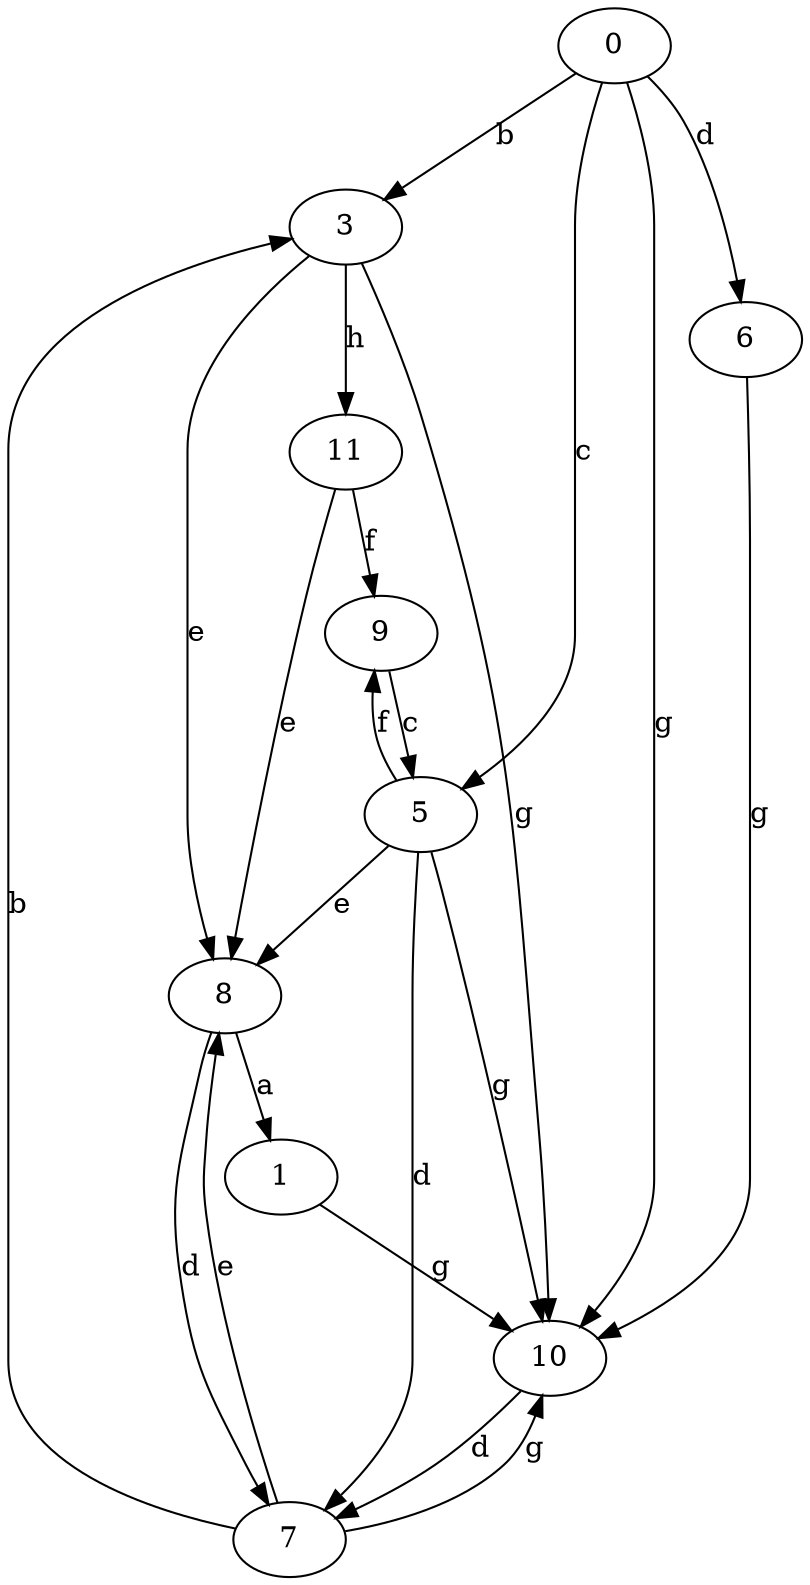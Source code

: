 strict digraph  {
0;
1;
3;
5;
6;
7;
8;
9;
10;
11;
0 -> 3  [label=b];
0 -> 5  [label=c];
0 -> 6  [label=d];
0 -> 10  [label=g];
1 -> 10  [label=g];
3 -> 8  [label=e];
3 -> 10  [label=g];
3 -> 11  [label=h];
5 -> 7  [label=d];
5 -> 8  [label=e];
5 -> 9  [label=f];
5 -> 10  [label=g];
6 -> 10  [label=g];
7 -> 3  [label=b];
7 -> 8  [label=e];
7 -> 10  [label=g];
8 -> 1  [label=a];
8 -> 7  [label=d];
9 -> 5  [label=c];
10 -> 7  [label=d];
11 -> 8  [label=e];
11 -> 9  [label=f];
}
